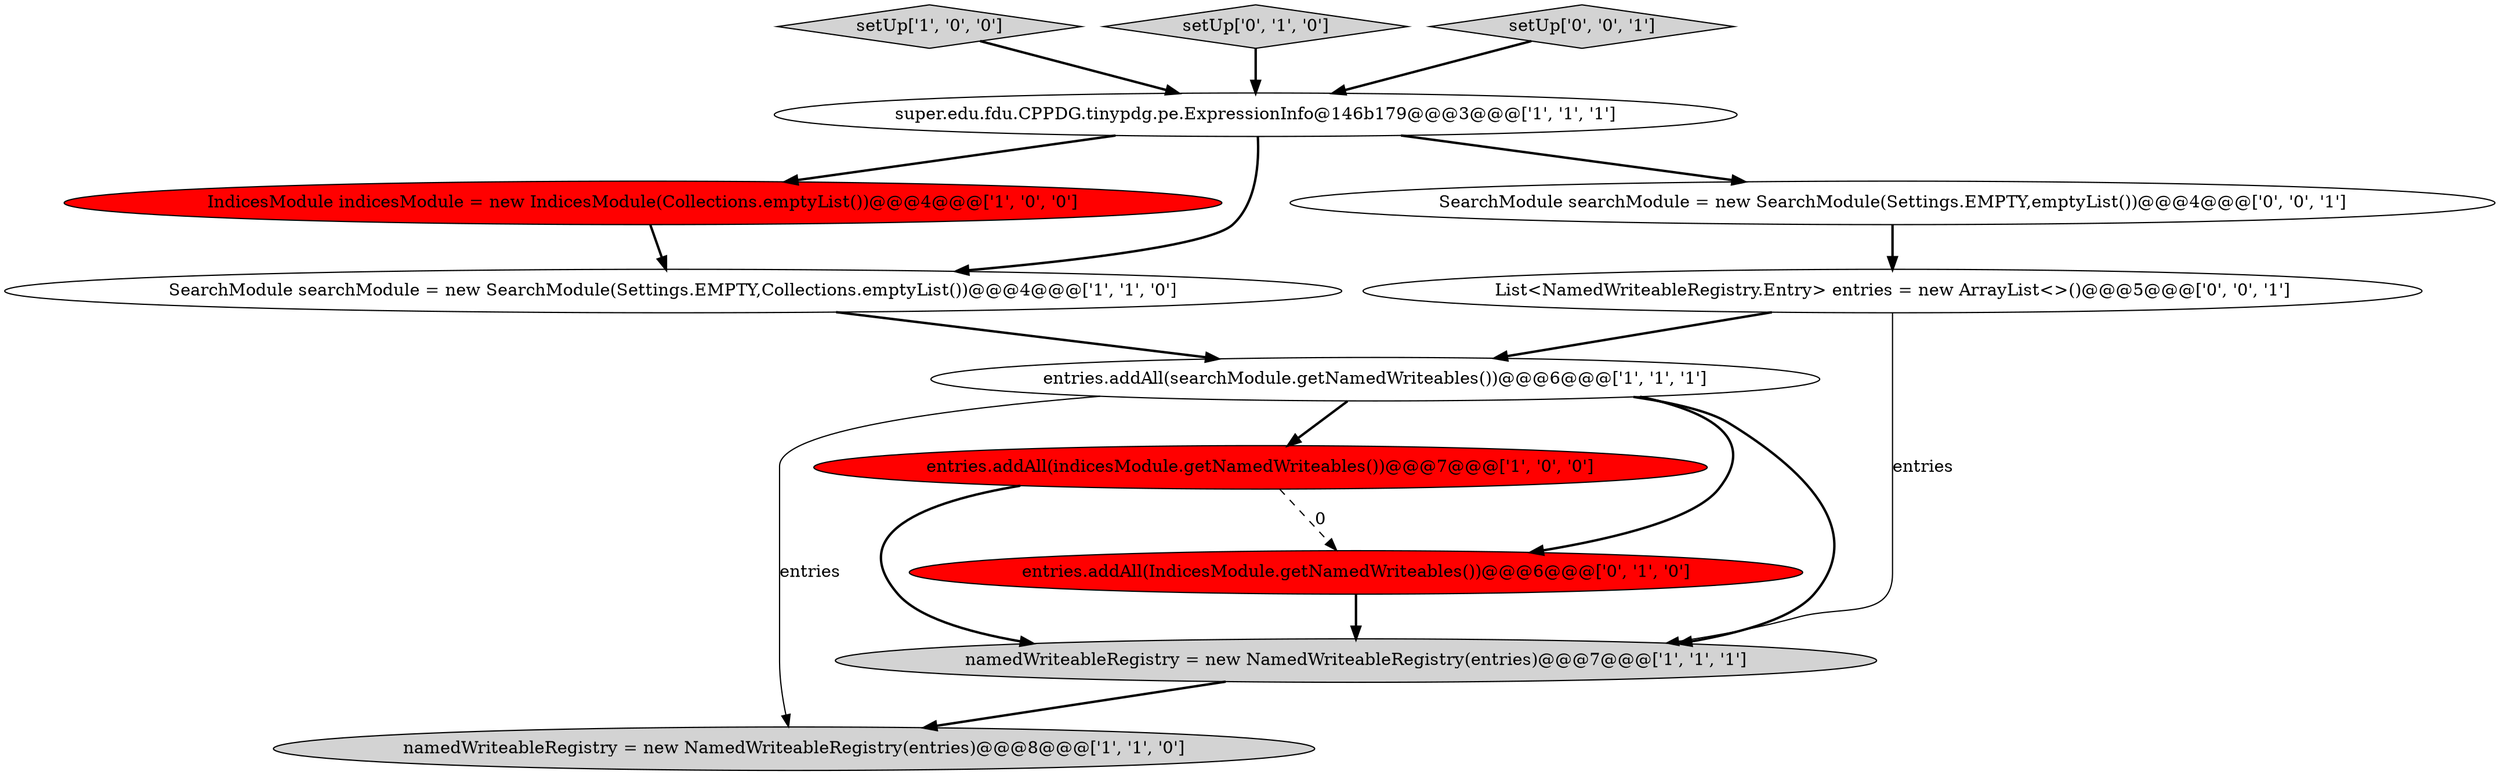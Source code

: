 digraph {
6 [style = filled, label = "namedWriteableRegistry = new NamedWriteableRegistry(entries)@@@7@@@['1', '1', '1']", fillcolor = lightgray, shape = ellipse image = "AAA0AAABBB1BBB"];
0 [style = filled, label = "entries.addAll(searchModule.getNamedWriteables())@@@6@@@['1', '1', '1']", fillcolor = white, shape = ellipse image = "AAA0AAABBB1BBB"];
1 [style = filled, label = "namedWriteableRegistry = new NamedWriteableRegistry(entries)@@@8@@@['1', '1', '0']", fillcolor = lightgray, shape = ellipse image = "AAA0AAABBB1BBB"];
7 [style = filled, label = "entries.addAll(indicesModule.getNamedWriteables())@@@7@@@['1', '0', '0']", fillcolor = red, shape = ellipse image = "AAA1AAABBB1BBB"];
2 [style = filled, label = "super.edu.fdu.CPPDG.tinypdg.pe.ExpressionInfo@146b179@@@3@@@['1', '1', '1']", fillcolor = white, shape = ellipse image = "AAA0AAABBB1BBB"];
5 [style = filled, label = "setUp['1', '0', '0']", fillcolor = lightgray, shape = diamond image = "AAA0AAABBB1BBB"];
3 [style = filled, label = "IndicesModule indicesModule = new IndicesModule(Collections.emptyList())@@@4@@@['1', '0', '0']", fillcolor = red, shape = ellipse image = "AAA1AAABBB1BBB"];
12 [style = filled, label = "List<NamedWriteableRegistry.Entry> entries = new ArrayList<>()@@@5@@@['0', '0', '1']", fillcolor = white, shape = ellipse image = "AAA0AAABBB3BBB"];
4 [style = filled, label = "SearchModule searchModule = new SearchModule(Settings.EMPTY,Collections.emptyList())@@@4@@@['1', '1', '0']", fillcolor = white, shape = ellipse image = "AAA0AAABBB1BBB"];
9 [style = filled, label = "entries.addAll(IndicesModule.getNamedWriteables())@@@6@@@['0', '1', '0']", fillcolor = red, shape = ellipse image = "AAA1AAABBB2BBB"];
8 [style = filled, label = "setUp['0', '1', '0']", fillcolor = lightgray, shape = diamond image = "AAA0AAABBB2BBB"];
10 [style = filled, label = "setUp['0', '0', '1']", fillcolor = lightgray, shape = diamond image = "AAA0AAABBB3BBB"];
11 [style = filled, label = "SearchModule searchModule = new SearchModule(Settings.EMPTY,emptyList())@@@4@@@['0', '0', '1']", fillcolor = white, shape = ellipse image = "AAA0AAABBB3BBB"];
6->1 [style = bold, label=""];
5->2 [style = bold, label=""];
0->9 [style = bold, label=""];
11->12 [style = bold, label=""];
9->6 [style = bold, label=""];
10->2 [style = bold, label=""];
4->0 [style = bold, label=""];
8->2 [style = bold, label=""];
0->1 [style = solid, label="entries"];
2->4 [style = bold, label=""];
3->4 [style = bold, label=""];
12->0 [style = bold, label=""];
2->11 [style = bold, label=""];
0->6 [style = bold, label=""];
12->6 [style = solid, label="entries"];
7->9 [style = dashed, label="0"];
7->6 [style = bold, label=""];
2->3 [style = bold, label=""];
0->7 [style = bold, label=""];
}
